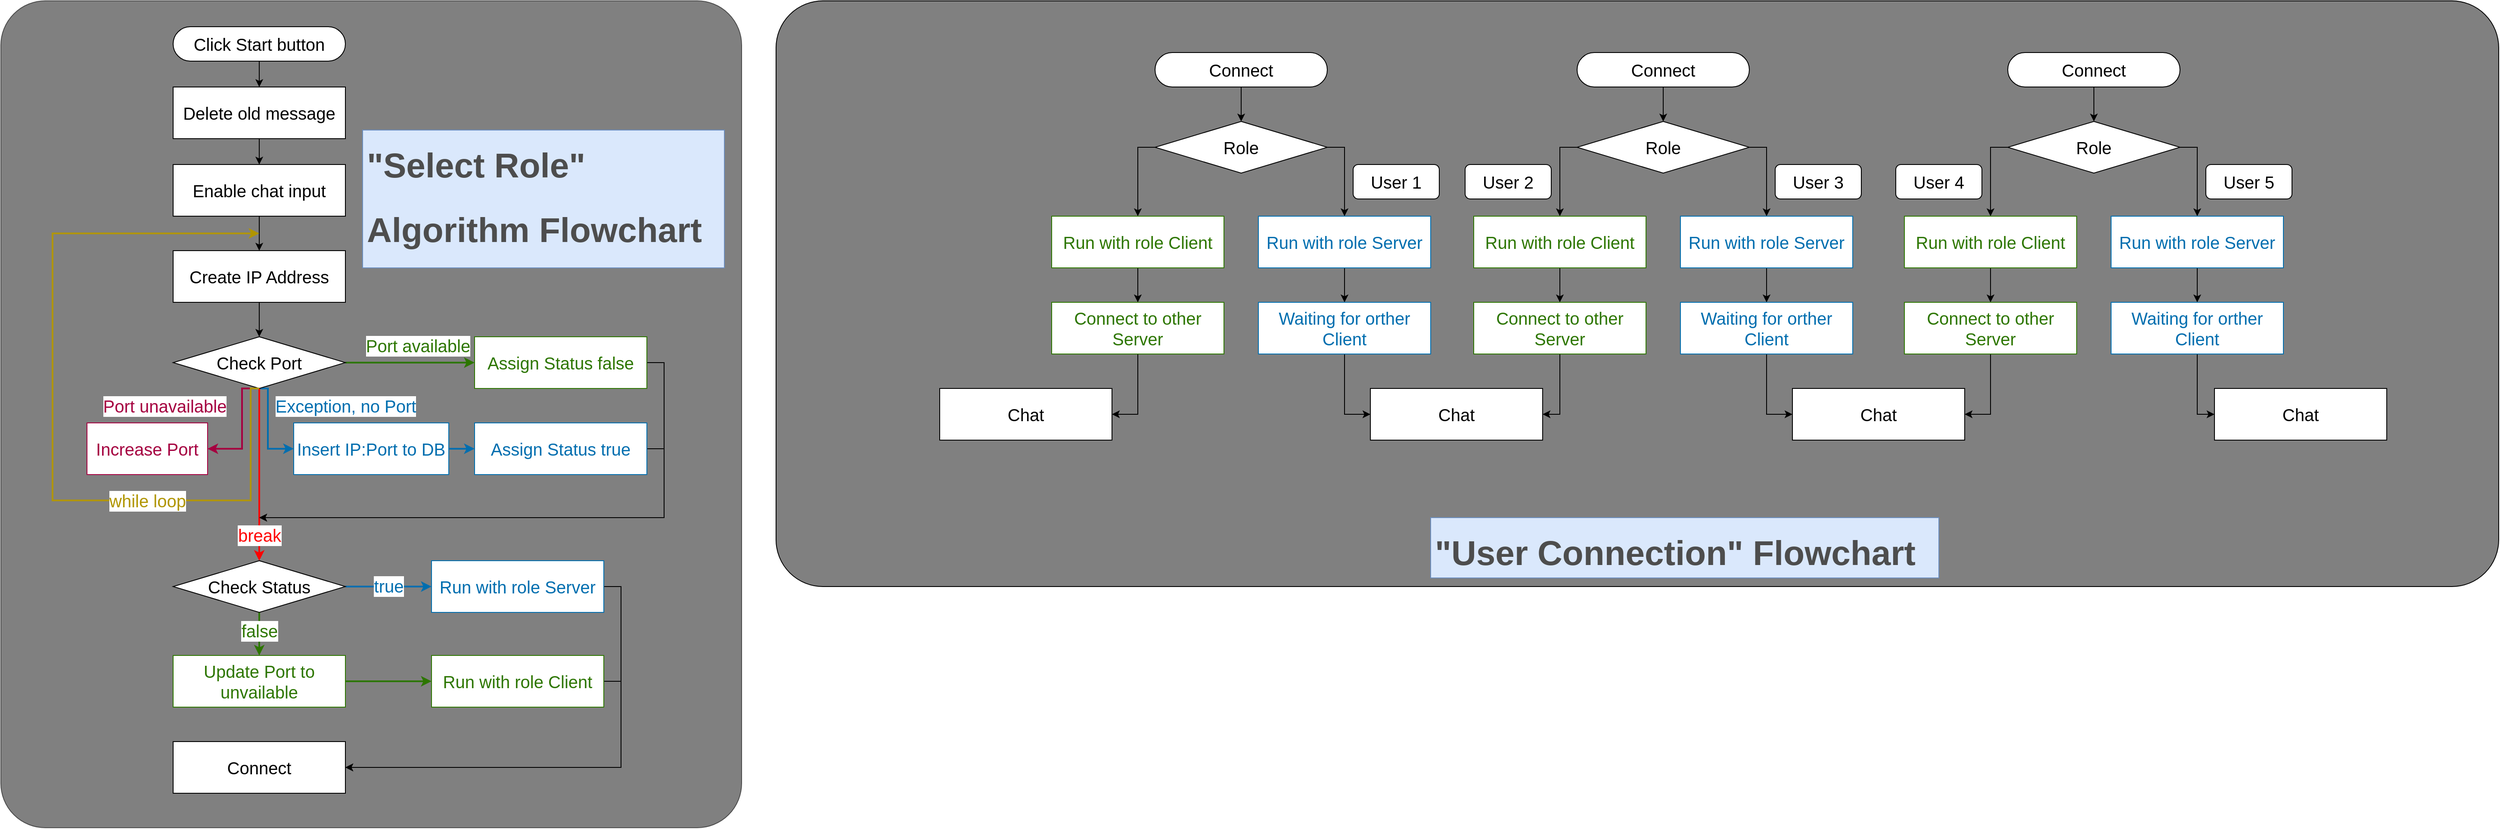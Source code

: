 <mxfile version="20.8.23" type="device"><diagram name="Trang-1" id="PsmDOjF-E5kS5jiY2zXC"><mxGraphModel dx="1235" dy="633" grid="1" gridSize="10" guides="1" tooltips="1" connect="1" arrows="1" fold="1" page="1" pageScale="1" pageWidth="827" pageHeight="1169" math="0" shadow="0"><root><mxCell id="0"/><mxCell id="1" parent="0"/><mxCell id="d3Tf6PIryPwRndbrKY4f-118" value="" style="rounded=1;whiteSpace=wrap;html=1;strokeColor=#000000;fontSize=20;fontColor=#4D4D4D;arcSize=8;fillColor=#808080;" parent="1" vertex="1"><mxGeometry x="940" y="40" width="2000" height="680" as="geometry"/></mxCell><mxCell id="d3Tf6PIryPwRndbrKY4f-116" value="" style="rounded=1;whiteSpace=wrap;html=1;strokeColor=#4D4D4D;fontSize=20;arcSize=6;fillColor=#808080;fontColor=#333333;" parent="1" vertex="1"><mxGeometry x="40" y="40" width="860" height="960" as="geometry"/></mxCell><mxCell id="d3Tf6PIryPwRndbrKY4f-47" style="edgeStyle=orthogonalEdgeStyle;rounded=0;orthogonalLoop=1;jettySize=auto;html=1;exitX=0.5;exitY=1;exitDx=0;exitDy=0;entryX=0.5;entryY=0;entryDx=0;entryDy=0;strokeColor=#000000;strokeWidth=1;fontSize=20;fontColor=#2D7600;" parent="1" source="d3Tf6PIryPwRndbrKY4f-1" target="d3Tf6PIryPwRndbrKY4f-3" edge="1"><mxGeometry relative="1" as="geometry"/></mxCell><mxCell id="d3Tf6PIryPwRndbrKY4f-1" value="&lt;font style=&quot;font-size: 20px;&quot;&gt;Click Start button&lt;/font&gt;" style="rounded=1;whiteSpace=wrap;html=1;arcSize=50;" parent="1" vertex="1"><mxGeometry x="240" y="70" width="200" height="40" as="geometry"/></mxCell><mxCell id="d3Tf6PIryPwRndbrKY4f-46" style="edgeStyle=orthogonalEdgeStyle;rounded=0;orthogonalLoop=1;jettySize=auto;html=1;exitX=0.5;exitY=1;exitDx=0;exitDy=0;entryX=0.5;entryY=0;entryDx=0;entryDy=0;strokeColor=#000000;strokeWidth=1;fontSize=20;fontColor=#2D7600;" parent="1" source="d3Tf6PIryPwRndbrKY4f-3" target="d3Tf6PIryPwRndbrKY4f-4" edge="1"><mxGeometry relative="1" as="geometry"/></mxCell><mxCell id="d3Tf6PIryPwRndbrKY4f-3" value="Delete old message" style="rounded=0;whiteSpace=wrap;html=1;fontSize=20;" parent="1" vertex="1"><mxGeometry x="240" y="140" width="200" height="60" as="geometry"/></mxCell><mxCell id="d3Tf6PIryPwRndbrKY4f-29" style="edgeStyle=orthogonalEdgeStyle;rounded=0;orthogonalLoop=1;jettySize=auto;html=1;exitX=0.5;exitY=1;exitDx=0;exitDy=0;entryX=0.5;entryY=0;entryDx=0;entryDy=0;fontSize=20;" parent="1" source="d3Tf6PIryPwRndbrKY4f-4" target="d3Tf6PIryPwRndbrKY4f-5" edge="1"><mxGeometry relative="1" as="geometry"/></mxCell><mxCell id="d3Tf6PIryPwRndbrKY4f-4" value="Enable chat input" style="rounded=0;whiteSpace=wrap;html=1;fontSize=20;" parent="1" vertex="1"><mxGeometry x="240" y="230" width="200" height="60" as="geometry"/></mxCell><mxCell id="d3Tf6PIryPwRndbrKY4f-27" style="edgeStyle=orthogonalEdgeStyle;rounded=0;orthogonalLoop=1;jettySize=auto;html=1;exitX=0.5;exitY=1;exitDx=0;exitDy=0;entryX=0.5;entryY=0;entryDx=0;entryDy=0;fontSize=20;" parent="1" source="d3Tf6PIryPwRndbrKY4f-5" target="d3Tf6PIryPwRndbrKY4f-6" edge="1"><mxGeometry relative="1" as="geometry"/></mxCell><mxCell id="d3Tf6PIryPwRndbrKY4f-5" value="Create IP Address" style="rounded=0;whiteSpace=wrap;html=1;fontSize=20;" parent="1" vertex="1"><mxGeometry x="240" y="330" width="200" height="60" as="geometry"/></mxCell><mxCell id="d3Tf6PIryPwRndbrKY4f-9" style="edgeStyle=orthogonalEdgeStyle;rounded=0;orthogonalLoop=1;jettySize=auto;html=1;exitX=1;exitY=0.5;exitDx=0;exitDy=0;entryX=0;entryY=0.5;entryDx=0;entryDy=0;fontSize=20;fillColor=#60a917;strokeColor=#2D7600;strokeWidth=2;" parent="1" source="d3Tf6PIryPwRndbrKY4f-6" target="d3Tf6PIryPwRndbrKY4f-8" edge="1"><mxGeometry relative="1" as="geometry"/></mxCell><mxCell id="d3Tf6PIryPwRndbrKY4f-22" value="Port available" style="edgeLabel;html=1;align=center;verticalAlign=middle;resizable=0;points=[];fontSize=20;fontColor=#2D7600;" parent="d3Tf6PIryPwRndbrKY4f-9" vertex="1" connectable="0"><mxGeometry x="-0.354" y="2" relative="1" as="geometry"><mxPoint x="35" y="-18" as="offset"/></mxGeometry></mxCell><mxCell id="d3Tf6PIryPwRndbrKY4f-11" style="edgeStyle=orthogonalEdgeStyle;rounded=0;orthogonalLoop=1;jettySize=auto;html=1;exitX=0.5;exitY=1;exitDx=0;exitDy=0;entryX=1;entryY=0.5;entryDx=0;entryDy=0;fontSize=20;fillColor=#d80073;strokeColor=#A50040;strokeWidth=2;" parent="1" source="d3Tf6PIryPwRndbrKY4f-6" target="d3Tf6PIryPwRndbrKY4f-10" edge="1"><mxGeometry relative="1" as="geometry"><Array as="points"><mxPoint x="320" y="490"/><mxPoint x="320" y="560"/></Array></mxGeometry></mxCell><mxCell id="d3Tf6PIryPwRndbrKY4f-23" value="Port unavailable" style="edgeLabel;html=1;align=center;verticalAlign=middle;resizable=0;points=[];fontSize=20;fontColor=#A50040;" parent="d3Tf6PIryPwRndbrKY4f-11" vertex="1" connectable="0"><mxGeometry x="0.349" y="3" relative="1" as="geometry"><mxPoint x="-93" y="-48" as="offset"/></mxGeometry></mxCell><mxCell id="d3Tf6PIryPwRndbrKY4f-14" style="edgeStyle=orthogonalEdgeStyle;rounded=0;orthogonalLoop=1;jettySize=auto;html=1;exitX=0.5;exitY=1;exitDx=0;exitDy=0;fontSize=20;entryX=0;entryY=0.5;entryDx=0;entryDy=0;fillColor=#1ba1e2;strokeColor=#006EAF;strokeWidth=2;" parent="1" source="d3Tf6PIryPwRndbrKY4f-6" target="d3Tf6PIryPwRndbrKY4f-13" edge="1"><mxGeometry relative="1" as="geometry"><Array as="points"><mxPoint x="350" y="490"/><mxPoint x="350" y="560"/></Array></mxGeometry></mxCell><mxCell id="d3Tf6PIryPwRndbrKY4f-24" value="Exception, no Port" style="edgeLabel;html=1;align=center;verticalAlign=middle;resizable=0;points=[];fontSize=20;fontColor=#006EAF;" parent="d3Tf6PIryPwRndbrKY4f-14" vertex="1" connectable="0"><mxGeometry x="0.18" y="4" relative="1" as="geometry"><mxPoint x="86" y="-35" as="offset"/></mxGeometry></mxCell><mxCell id="d3Tf6PIryPwRndbrKY4f-31" style="edgeStyle=orthogonalEdgeStyle;rounded=0;orthogonalLoop=1;jettySize=auto;html=1;exitX=0.5;exitY=1;exitDx=0;exitDy=0;fontSize=20;fillColor=#f8cecc;strokeColor=#FF0000;strokeWidth=2;fontColor=#FF0000;entryX=0.5;entryY=0;entryDx=0;entryDy=0;" parent="1" source="d3Tf6PIryPwRndbrKY4f-6" target="d3Tf6PIryPwRndbrKY4f-35" edge="1"><mxGeometry relative="1" as="geometry"><mxPoint x="340" y="700" as="targetPoint"/></mxGeometry></mxCell><mxCell id="d3Tf6PIryPwRndbrKY4f-32" value="break" style="edgeLabel;html=1;align=center;verticalAlign=middle;resizable=0;points=[];fontSize=20;fontColor=#FF0000;" parent="d3Tf6PIryPwRndbrKY4f-31" vertex="1" connectable="0"><mxGeometry x="0.325" y="2" relative="1" as="geometry"><mxPoint x="-2" y="37" as="offset"/></mxGeometry></mxCell><mxCell id="d3Tf6PIryPwRndbrKY4f-6" value="Check Port" style="rhombus;whiteSpace=wrap;html=1;fontSize=20;" parent="1" vertex="1"><mxGeometry x="240" y="430" width="200" height="60" as="geometry"/></mxCell><mxCell id="d3Tf6PIryPwRndbrKY4f-36" style="edgeStyle=orthogonalEdgeStyle;rounded=0;orthogonalLoop=1;jettySize=auto;html=1;exitX=1;exitY=0.5;exitDx=0;exitDy=0;strokeColor=#000000;strokeWidth=1;fontSize=20;fontColor=#000000;" parent="1" source="d3Tf6PIryPwRndbrKY4f-8" edge="1"><mxGeometry relative="1" as="geometry"><mxPoint x="340" y="640" as="targetPoint"/><Array as="points"><mxPoint x="810" y="460"/><mxPoint x="810" y="640"/></Array></mxGeometry></mxCell><mxCell id="d3Tf6PIryPwRndbrKY4f-8" value="Assign Status false" style="rounded=0;whiteSpace=wrap;html=1;fontSize=20;fontColor=#2D7600;strokeColor=#2D7600;" parent="1" vertex="1"><mxGeometry x="590" y="430" width="200" height="60" as="geometry"/></mxCell><mxCell id="d3Tf6PIryPwRndbrKY4f-10" value="Increase Port" style="rounded=0;whiteSpace=wrap;html=1;fontSize=20;strokeColor=#A50040;fontColor=#A50040;" parent="1" vertex="1"><mxGeometry x="140" y="530" width="140" height="60" as="geometry"/></mxCell><mxCell id="d3Tf6PIryPwRndbrKY4f-30" style="edgeStyle=orthogonalEdgeStyle;rounded=0;orthogonalLoop=1;jettySize=auto;html=1;exitX=1;exitY=0.5;exitDx=0;exitDy=0;entryX=0;entryY=0.5;entryDx=0;entryDy=0;fontSize=20;strokeColor=#006EAF;strokeWidth=2;" parent="1" source="d3Tf6PIryPwRndbrKY4f-13" target="d3Tf6PIryPwRndbrKY4f-15" edge="1"><mxGeometry relative="1" as="geometry"/></mxCell><mxCell id="d3Tf6PIryPwRndbrKY4f-13" value="Insert IP:Port to DB" style="rounded=0;whiteSpace=wrap;html=1;fontSize=20;strokeColor=#006EAF;fontColor=#006EAF;" parent="1" vertex="1"><mxGeometry x="380" y="530" width="180" height="60" as="geometry"/></mxCell><mxCell id="d3Tf6PIryPwRndbrKY4f-37" style="edgeStyle=orthogonalEdgeStyle;rounded=0;orthogonalLoop=1;jettySize=auto;html=1;exitX=1;exitY=0.5;exitDx=0;exitDy=0;strokeColor=#000000;strokeWidth=1;fontSize=20;fontColor=#000000;" parent="1" source="d3Tf6PIryPwRndbrKY4f-15" edge="1"><mxGeometry relative="1" as="geometry"><mxPoint x="340" y="640" as="targetPoint"/><Array as="points"><mxPoint x="810" y="560"/><mxPoint x="810" y="640"/></Array></mxGeometry></mxCell><mxCell id="d3Tf6PIryPwRndbrKY4f-15" value="Assign Status true" style="rounded=0;whiteSpace=wrap;html=1;fontSize=20;strokeColor=#006EAF;fontColor=#006EAF;" parent="1" vertex="1"><mxGeometry x="590" y="530" width="200" height="60" as="geometry"/></mxCell><mxCell id="d3Tf6PIryPwRndbrKY4f-26" style="edgeStyle=orthogonalEdgeStyle;rounded=0;orthogonalLoop=1;jettySize=auto;html=1;exitX=0.5;exitY=1;exitDx=0;exitDy=0;fontSize=20;fillColor=#e3c800;strokeColor=#B09500;strokeWidth=2;" parent="1" source="d3Tf6PIryPwRndbrKY4f-6" edge="1"><mxGeometry relative="1" as="geometry"><mxPoint x="340" y="310" as="targetPoint"/><Array as="points"><mxPoint x="330" y="490"/><mxPoint x="330" y="620"/><mxPoint x="100" y="620"/><mxPoint x="100" y="310"/></Array></mxGeometry></mxCell><mxCell id="d3Tf6PIryPwRndbrKY4f-33" value="while loop" style="edgeLabel;html=1;align=center;verticalAlign=middle;resizable=0;points=[];fontSize=20;fontColor=#B09500;" parent="d3Tf6PIryPwRndbrKY4f-26" vertex="1" connectable="0"><mxGeometry x="-0.575" y="-3" relative="1" as="geometry"><mxPoint x="-65" y="3" as="offset"/></mxGeometry></mxCell><mxCell id="d3Tf6PIryPwRndbrKY4f-41" style="edgeStyle=orthogonalEdgeStyle;rounded=0;orthogonalLoop=1;jettySize=auto;html=1;exitX=1;exitY=0.5;exitDx=0;exitDy=0;entryX=0;entryY=0.5;entryDx=0;entryDy=0;strokeColor=#006EAF;strokeWidth=2;fontSize=20;fontColor=#000000;fillColor=#1ba1e2;" parent="1" source="d3Tf6PIryPwRndbrKY4f-35" target="d3Tf6PIryPwRndbrKY4f-38" edge="1"><mxGeometry relative="1" as="geometry"><Array as="points"><mxPoint x="470" y="720"/><mxPoint x="470" y="720"/></Array></mxGeometry></mxCell><mxCell id="d3Tf6PIryPwRndbrKY4f-44" value="true" style="edgeLabel;html=1;align=center;verticalAlign=middle;resizable=0;points=[];fontSize=20;fontColor=#006EAF;" parent="d3Tf6PIryPwRndbrKY4f-41" vertex="1" connectable="0"><mxGeometry x="0.224" y="1" relative="1" as="geometry"><mxPoint x="-11" as="offset"/></mxGeometry></mxCell><mxCell id="d3Tf6PIryPwRndbrKY4f-42" style="edgeStyle=orthogonalEdgeStyle;rounded=0;orthogonalLoop=1;jettySize=auto;html=1;exitX=0.5;exitY=1;exitDx=0;exitDy=0;entryX=0.5;entryY=0;entryDx=0;entryDy=0;strokeColor=#2D7600;strokeWidth=2;fontSize=20;fontColor=#2D7600;" parent="1" source="d3Tf6PIryPwRndbrKY4f-35" target="d3Tf6PIryPwRndbrKY4f-40" edge="1"><mxGeometry relative="1" as="geometry"/></mxCell><mxCell id="d3Tf6PIryPwRndbrKY4f-45" value="false" style="edgeLabel;html=1;align=center;verticalAlign=middle;resizable=0;points=[];fontSize=20;fontColor=#2D7600;" parent="d3Tf6PIryPwRndbrKY4f-42" vertex="1" connectable="0"><mxGeometry x="-0.157" relative="1" as="geometry"><mxPoint as="offset"/></mxGeometry></mxCell><mxCell id="d3Tf6PIryPwRndbrKY4f-35" value="Check Status" style="rhombus;whiteSpace=wrap;html=1;strokeColor=#000000;fontSize=20;fontColor=#000000;" parent="1" vertex="1"><mxGeometry x="240" y="690" width="200" height="60" as="geometry"/></mxCell><mxCell id="d3Tf6PIryPwRndbrKY4f-68" style="edgeStyle=orthogonalEdgeStyle;rounded=0;orthogonalLoop=1;jettySize=auto;html=1;exitX=1;exitY=0.5;exitDx=0;exitDy=0;entryX=1;entryY=0.5;entryDx=0;entryDy=0;strokeColor=#000000;strokeWidth=1;fontSize=20;fontColor=#000000;" parent="1" source="d3Tf6PIryPwRndbrKY4f-38" target="d3Tf6PIryPwRndbrKY4f-67" edge="1"><mxGeometry relative="1" as="geometry"/></mxCell><mxCell id="d3Tf6PIryPwRndbrKY4f-38" value="Run with role Server" style="rounded=0;whiteSpace=wrap;html=1;fontSize=20;strokeColor=#006EAF;fontColor=#006EAF;" parent="1" vertex="1"><mxGeometry x="540" y="690" width="200" height="60" as="geometry"/></mxCell><mxCell id="d3Tf6PIryPwRndbrKY4f-69" style="edgeStyle=orthogonalEdgeStyle;rounded=0;orthogonalLoop=1;jettySize=auto;html=1;exitX=1;exitY=0.5;exitDx=0;exitDy=0;entryX=1;entryY=0.5;entryDx=0;entryDy=0;strokeColor=#000000;strokeWidth=1;fontSize=20;fontColor=#000000;" parent="1" source="d3Tf6PIryPwRndbrKY4f-39" target="d3Tf6PIryPwRndbrKY4f-67" edge="1"><mxGeometry relative="1" as="geometry"/></mxCell><mxCell id="d3Tf6PIryPwRndbrKY4f-39" value="Run with role Client" style="rounded=0;whiteSpace=wrap;html=1;strokeColor=#2D7600;fontSize=20;fontColor=#2D7600;" parent="1" vertex="1"><mxGeometry x="540" y="800" width="200" height="60" as="geometry"/></mxCell><mxCell id="d3Tf6PIryPwRndbrKY4f-43" style="edgeStyle=orthogonalEdgeStyle;rounded=0;orthogonalLoop=1;jettySize=auto;html=1;exitX=1;exitY=0.5;exitDx=0;exitDy=0;entryX=0;entryY=0.5;entryDx=0;entryDy=0;strokeColor=#2D7600;strokeWidth=2;fontSize=20;fontColor=#000000;fillColor=#60a917;" parent="1" source="d3Tf6PIryPwRndbrKY4f-40" target="d3Tf6PIryPwRndbrKY4f-39" edge="1"><mxGeometry relative="1" as="geometry"/></mxCell><mxCell id="d3Tf6PIryPwRndbrKY4f-40" value="Update Port to unvailable" style="rounded=0;whiteSpace=wrap;html=1;strokeColor=#2D7600;fontSize=20;fontColor=#2D7600;" parent="1" vertex="1"><mxGeometry x="240" y="800" width="200" height="60" as="geometry"/></mxCell><mxCell id="d3Tf6PIryPwRndbrKY4f-53" style="edgeStyle=orthogonalEdgeStyle;rounded=0;orthogonalLoop=1;jettySize=auto;html=1;exitX=0.5;exitY=1;exitDx=0;exitDy=0;entryX=0.5;entryY=0;entryDx=0;entryDy=0;strokeColor=#000000;strokeWidth=1;fontSize=20;fontColor=#2D7600;" parent="1" source="d3Tf6PIryPwRndbrKY4f-49" target="d3Tf6PIryPwRndbrKY4f-50" edge="1"><mxGeometry relative="1" as="geometry"/></mxCell><mxCell id="d3Tf6PIryPwRndbrKY4f-49" value="&lt;font style=&quot;font-size: 20px;&quot;&gt;Connect&lt;/font&gt;" style="rounded=1;whiteSpace=wrap;html=1;arcSize=50;" parent="1" vertex="1"><mxGeometry x="1380" y="100" width="200" height="40" as="geometry"/></mxCell><mxCell id="d3Tf6PIryPwRndbrKY4f-57" style="edgeStyle=orthogonalEdgeStyle;rounded=0;orthogonalLoop=1;jettySize=auto;html=1;exitX=0;exitY=0.5;exitDx=0;exitDy=0;entryX=0.5;entryY=0;entryDx=0;entryDy=0;strokeColor=#000000;strokeWidth=1;fontSize=20;fontColor=#2D7600;" parent="1" source="d3Tf6PIryPwRndbrKY4f-50" target="d3Tf6PIryPwRndbrKY4f-52" edge="1"><mxGeometry relative="1" as="geometry"/></mxCell><mxCell id="d3Tf6PIryPwRndbrKY4f-58" style="edgeStyle=orthogonalEdgeStyle;rounded=0;orthogonalLoop=1;jettySize=auto;html=1;exitX=1;exitY=0.5;exitDx=0;exitDy=0;strokeColor=#000000;strokeWidth=1;fontSize=20;fontColor=#2D7600;" parent="1" source="d3Tf6PIryPwRndbrKY4f-50" target="d3Tf6PIryPwRndbrKY4f-51" edge="1"><mxGeometry relative="1" as="geometry"/></mxCell><mxCell id="d3Tf6PIryPwRndbrKY4f-50" value="Role" style="rhombus;whiteSpace=wrap;html=1;fontSize=20;" parent="1" vertex="1"><mxGeometry x="1380" y="180" width="200" height="60" as="geometry"/></mxCell><mxCell id="d3Tf6PIryPwRndbrKY4f-63" style="edgeStyle=orthogonalEdgeStyle;rounded=0;orthogonalLoop=1;jettySize=auto;html=1;exitX=0.5;exitY=1;exitDx=0;exitDy=0;entryX=0.5;entryY=0;entryDx=0;entryDy=0;strokeColor=#000000;strokeWidth=1;fontSize=20;fontColor=#000000;" parent="1" source="d3Tf6PIryPwRndbrKY4f-51" target="d3Tf6PIryPwRndbrKY4f-60" edge="1"><mxGeometry relative="1" as="geometry"/></mxCell><mxCell id="d3Tf6PIryPwRndbrKY4f-51" value="Run with role Server" style="rounded=0;whiteSpace=wrap;html=1;fontSize=20;strokeColor=#006EAF;fontColor=#006EAF;" parent="1" vertex="1"><mxGeometry x="1500" y="290" width="200" height="60" as="geometry"/></mxCell><mxCell id="d3Tf6PIryPwRndbrKY4f-64" style="edgeStyle=orthogonalEdgeStyle;rounded=0;orthogonalLoop=1;jettySize=auto;html=1;exitX=0.5;exitY=1;exitDx=0;exitDy=0;strokeColor=#000000;strokeWidth=1;fontSize=20;fontColor=#000000;" parent="1" source="d3Tf6PIryPwRndbrKY4f-52" target="d3Tf6PIryPwRndbrKY4f-59" edge="1"><mxGeometry relative="1" as="geometry"/></mxCell><mxCell id="d3Tf6PIryPwRndbrKY4f-52" value="Run with role Client" style="rounded=0;whiteSpace=wrap;html=1;strokeColor=#2D7600;fontSize=20;fontColor=#2D7600;" parent="1" vertex="1"><mxGeometry x="1260" y="290" width="200" height="60" as="geometry"/></mxCell><mxCell id="d3Tf6PIryPwRndbrKY4f-66" style="edgeStyle=orthogonalEdgeStyle;rounded=0;orthogonalLoop=1;jettySize=auto;html=1;exitX=0.5;exitY=1;exitDx=0;exitDy=0;entryX=1;entryY=0.5;entryDx=0;entryDy=0;strokeColor=#000000;strokeWidth=1;fontSize=20;fontColor=#000000;" parent="1" source="d3Tf6PIryPwRndbrKY4f-59" target="d3Tf6PIryPwRndbrKY4f-62" edge="1"><mxGeometry relative="1" as="geometry"><mxPoint x="1370" y="530" as="targetPoint"/></mxGeometry></mxCell><mxCell id="d3Tf6PIryPwRndbrKY4f-59" value="Connect to other Server" style="rounded=0;whiteSpace=wrap;html=1;strokeColor=#2D7600;fontSize=20;fontColor=#2D7600;" parent="1" vertex="1"><mxGeometry x="1260" y="390" width="200" height="60" as="geometry"/></mxCell><mxCell id="d3Tf6PIryPwRndbrKY4f-65" style="edgeStyle=orthogonalEdgeStyle;rounded=0;orthogonalLoop=1;jettySize=auto;html=1;exitX=0.5;exitY=1;exitDx=0;exitDy=0;strokeColor=#000000;strokeWidth=1;fontSize=20;fontColor=#000000;entryX=0;entryY=0.5;entryDx=0;entryDy=0;" parent="1" source="d3Tf6PIryPwRndbrKY4f-60" target="d3Tf6PIryPwRndbrKY4f-97" edge="1"><mxGeometry relative="1" as="geometry"><mxPoint x="1660" y="530" as="targetPoint"/></mxGeometry></mxCell><mxCell id="d3Tf6PIryPwRndbrKY4f-60" value="Waiting for orther Client" style="rounded=0;whiteSpace=wrap;html=1;fontSize=20;strokeColor=#006EAF;fontColor=#006EAF;" parent="1" vertex="1"><mxGeometry x="1500" y="390" width="200" height="60" as="geometry"/></mxCell><mxCell id="d3Tf6PIryPwRndbrKY4f-62" value="Chat" style="rounded=0;whiteSpace=wrap;html=1;fontSize=20;" parent="1" vertex="1"><mxGeometry x="1130" y="490" width="200" height="60" as="geometry"/></mxCell><mxCell id="d3Tf6PIryPwRndbrKY4f-67" value="Connect" style="rounded=0;whiteSpace=wrap;html=1;fontSize=20;" parent="1" vertex="1"><mxGeometry x="240" y="900" width="200" height="60" as="geometry"/></mxCell><mxCell id="d3Tf6PIryPwRndbrKY4f-84" style="edgeStyle=orthogonalEdgeStyle;rounded=0;orthogonalLoop=1;jettySize=auto;html=1;exitX=0.5;exitY=1;exitDx=0;exitDy=0;entryX=0.5;entryY=0;entryDx=0;entryDy=0;strokeColor=#000000;strokeWidth=1;fontSize=20;fontColor=#2D7600;" parent="1" source="d3Tf6PIryPwRndbrKY4f-85" target="d3Tf6PIryPwRndbrKY4f-88" edge="1"><mxGeometry relative="1" as="geometry"/></mxCell><mxCell id="d3Tf6PIryPwRndbrKY4f-85" value="&lt;font style=&quot;font-size: 20px;&quot;&gt;Connect&lt;/font&gt;" style="rounded=1;whiteSpace=wrap;html=1;arcSize=50;" parent="1" vertex="1"><mxGeometry x="1870" y="100" width="200" height="40" as="geometry"/></mxCell><mxCell id="d3Tf6PIryPwRndbrKY4f-86" style="edgeStyle=orthogonalEdgeStyle;rounded=0;orthogonalLoop=1;jettySize=auto;html=1;exitX=0;exitY=0.5;exitDx=0;exitDy=0;entryX=0.5;entryY=0;entryDx=0;entryDy=0;strokeColor=#000000;strokeWidth=1;fontSize=20;fontColor=#2D7600;" parent="1" source="d3Tf6PIryPwRndbrKY4f-88" target="d3Tf6PIryPwRndbrKY4f-92" edge="1"><mxGeometry relative="1" as="geometry"/></mxCell><mxCell id="d3Tf6PIryPwRndbrKY4f-87" style="edgeStyle=orthogonalEdgeStyle;rounded=0;orthogonalLoop=1;jettySize=auto;html=1;exitX=1;exitY=0.5;exitDx=0;exitDy=0;strokeColor=#000000;strokeWidth=1;fontSize=20;fontColor=#2D7600;" parent="1" source="d3Tf6PIryPwRndbrKY4f-88" target="d3Tf6PIryPwRndbrKY4f-90" edge="1"><mxGeometry relative="1" as="geometry"/></mxCell><mxCell id="d3Tf6PIryPwRndbrKY4f-88" value="Role" style="rhombus;whiteSpace=wrap;html=1;fontSize=20;" parent="1" vertex="1"><mxGeometry x="1870" y="180" width="200" height="60" as="geometry"/></mxCell><mxCell id="d3Tf6PIryPwRndbrKY4f-89" style="edgeStyle=orthogonalEdgeStyle;rounded=0;orthogonalLoop=1;jettySize=auto;html=1;exitX=0.5;exitY=1;exitDx=0;exitDy=0;entryX=0.5;entryY=0;entryDx=0;entryDy=0;strokeColor=#000000;strokeWidth=1;fontSize=20;fontColor=#000000;" parent="1" source="d3Tf6PIryPwRndbrKY4f-90" target="d3Tf6PIryPwRndbrKY4f-96" edge="1"><mxGeometry relative="1" as="geometry"/></mxCell><mxCell id="d3Tf6PIryPwRndbrKY4f-90" value="Run with role Server" style="rounded=0;whiteSpace=wrap;html=1;fontSize=20;strokeColor=#006EAF;fontColor=#006EAF;" parent="1" vertex="1"><mxGeometry x="1990" y="290" width="200" height="60" as="geometry"/></mxCell><mxCell id="d3Tf6PIryPwRndbrKY4f-91" style="edgeStyle=orthogonalEdgeStyle;rounded=0;orthogonalLoop=1;jettySize=auto;html=1;exitX=0.5;exitY=1;exitDx=0;exitDy=0;strokeColor=#000000;strokeWidth=1;fontSize=20;fontColor=#000000;" parent="1" source="d3Tf6PIryPwRndbrKY4f-92" target="d3Tf6PIryPwRndbrKY4f-94" edge="1"><mxGeometry relative="1" as="geometry"/></mxCell><mxCell id="d3Tf6PIryPwRndbrKY4f-92" value="Run with role Client" style="rounded=0;whiteSpace=wrap;html=1;strokeColor=#2D7600;fontSize=20;fontColor=#2D7600;" parent="1" vertex="1"><mxGeometry x="1750" y="290" width="200" height="60" as="geometry"/></mxCell><mxCell id="d3Tf6PIryPwRndbrKY4f-93" style="edgeStyle=orthogonalEdgeStyle;rounded=0;orthogonalLoop=1;jettySize=auto;html=1;exitX=0.5;exitY=1;exitDx=0;exitDy=0;entryX=1;entryY=0.5;entryDx=0;entryDy=0;strokeColor=#000000;strokeWidth=1;fontSize=20;fontColor=#000000;" parent="1" source="d3Tf6PIryPwRndbrKY4f-94" target="d3Tf6PIryPwRndbrKY4f-97" edge="1"><mxGeometry relative="1" as="geometry"/></mxCell><mxCell id="d3Tf6PIryPwRndbrKY4f-94" value="Connect to other Server" style="rounded=0;whiteSpace=wrap;html=1;strokeColor=#2D7600;fontSize=20;fontColor=#2D7600;" parent="1" vertex="1"><mxGeometry x="1750" y="390" width="200" height="60" as="geometry"/></mxCell><mxCell id="d3Tf6PIryPwRndbrKY4f-114" style="edgeStyle=orthogonalEdgeStyle;rounded=0;orthogonalLoop=1;jettySize=auto;html=1;exitX=0.5;exitY=1;exitDx=0;exitDy=0;entryX=0;entryY=0.5;entryDx=0;entryDy=0;strokeColor=#000000;strokeWidth=1;fontSize=20;fontColor=#000000;" parent="1" source="d3Tf6PIryPwRndbrKY4f-96" target="d3Tf6PIryPwRndbrKY4f-111" edge="1"><mxGeometry relative="1" as="geometry"/></mxCell><mxCell id="d3Tf6PIryPwRndbrKY4f-96" value="Waiting for orther Client" style="rounded=0;whiteSpace=wrap;html=1;fontSize=20;strokeColor=#006EAF;fontColor=#006EAF;" parent="1" vertex="1"><mxGeometry x="1990" y="390" width="200" height="60" as="geometry"/></mxCell><mxCell id="d3Tf6PIryPwRndbrKY4f-97" value="Chat" style="rounded=0;whiteSpace=wrap;html=1;fontSize=20;" parent="1" vertex="1"><mxGeometry x="1630" y="490" width="200" height="60" as="geometry"/></mxCell><mxCell id="d3Tf6PIryPwRndbrKY4f-98" style="edgeStyle=orthogonalEdgeStyle;rounded=0;orthogonalLoop=1;jettySize=auto;html=1;exitX=0.5;exitY=1;exitDx=0;exitDy=0;entryX=0.5;entryY=0;entryDx=0;entryDy=0;strokeColor=#000000;strokeWidth=1;fontSize=20;fontColor=#2D7600;" parent="1" source="d3Tf6PIryPwRndbrKY4f-99" target="d3Tf6PIryPwRndbrKY4f-102" edge="1"><mxGeometry relative="1" as="geometry"/></mxCell><mxCell id="d3Tf6PIryPwRndbrKY4f-99" value="&lt;font style=&quot;font-size: 20px;&quot;&gt;Connect&lt;/font&gt;" style="rounded=1;whiteSpace=wrap;html=1;arcSize=50;" parent="1" vertex="1"><mxGeometry x="2370" y="100" width="200" height="40" as="geometry"/></mxCell><mxCell id="d3Tf6PIryPwRndbrKY4f-100" style="edgeStyle=orthogonalEdgeStyle;rounded=0;orthogonalLoop=1;jettySize=auto;html=1;exitX=0;exitY=0.5;exitDx=0;exitDy=0;entryX=0.5;entryY=0;entryDx=0;entryDy=0;strokeColor=#000000;strokeWidth=1;fontSize=20;fontColor=#2D7600;" parent="1" source="d3Tf6PIryPwRndbrKY4f-102" target="d3Tf6PIryPwRndbrKY4f-106" edge="1"><mxGeometry relative="1" as="geometry"/></mxCell><mxCell id="d3Tf6PIryPwRndbrKY4f-101" style="edgeStyle=orthogonalEdgeStyle;rounded=0;orthogonalLoop=1;jettySize=auto;html=1;exitX=1;exitY=0.5;exitDx=0;exitDy=0;strokeColor=#000000;strokeWidth=1;fontSize=20;fontColor=#2D7600;" parent="1" source="d3Tf6PIryPwRndbrKY4f-102" target="d3Tf6PIryPwRndbrKY4f-104" edge="1"><mxGeometry relative="1" as="geometry"/></mxCell><mxCell id="d3Tf6PIryPwRndbrKY4f-102" value="Role" style="rhombus;whiteSpace=wrap;html=1;fontSize=20;" parent="1" vertex="1"><mxGeometry x="2370" y="180" width="200" height="60" as="geometry"/></mxCell><mxCell id="d3Tf6PIryPwRndbrKY4f-103" style="edgeStyle=orthogonalEdgeStyle;rounded=0;orthogonalLoop=1;jettySize=auto;html=1;exitX=0.5;exitY=1;exitDx=0;exitDy=0;entryX=0.5;entryY=0;entryDx=0;entryDy=0;strokeColor=#000000;strokeWidth=1;fontSize=20;fontColor=#000000;" parent="1" source="d3Tf6PIryPwRndbrKY4f-104" target="d3Tf6PIryPwRndbrKY4f-110" edge="1"><mxGeometry relative="1" as="geometry"/></mxCell><mxCell id="d3Tf6PIryPwRndbrKY4f-104" value="Run with role Server" style="rounded=0;whiteSpace=wrap;html=1;fontSize=20;strokeColor=#006EAF;fontColor=#006EAF;" parent="1" vertex="1"><mxGeometry x="2490" y="290" width="200" height="60" as="geometry"/></mxCell><mxCell id="d3Tf6PIryPwRndbrKY4f-105" style="edgeStyle=orthogonalEdgeStyle;rounded=0;orthogonalLoop=1;jettySize=auto;html=1;exitX=0.5;exitY=1;exitDx=0;exitDy=0;strokeColor=#000000;strokeWidth=1;fontSize=20;fontColor=#000000;" parent="1" source="d3Tf6PIryPwRndbrKY4f-106" target="d3Tf6PIryPwRndbrKY4f-108" edge="1"><mxGeometry relative="1" as="geometry"/></mxCell><mxCell id="d3Tf6PIryPwRndbrKY4f-106" value="Run with role Client" style="rounded=0;whiteSpace=wrap;html=1;strokeColor=#2D7600;fontSize=20;fontColor=#2D7600;" parent="1" vertex="1"><mxGeometry x="2250" y="290" width="200" height="60" as="geometry"/></mxCell><mxCell id="d3Tf6PIryPwRndbrKY4f-107" style="edgeStyle=orthogonalEdgeStyle;rounded=0;orthogonalLoop=1;jettySize=auto;html=1;exitX=0.5;exitY=1;exitDx=0;exitDy=0;strokeColor=#000000;strokeWidth=1;fontSize=20;fontColor=#000000;entryX=1;entryY=0.5;entryDx=0;entryDy=0;" parent="1" source="d3Tf6PIryPwRndbrKY4f-108" target="d3Tf6PIryPwRndbrKY4f-111" edge="1"><mxGeometry relative="1" as="geometry"><mxPoint x="2280" y="540" as="targetPoint"/></mxGeometry></mxCell><mxCell id="d3Tf6PIryPwRndbrKY4f-108" value="Connect to other Server" style="rounded=0;whiteSpace=wrap;html=1;strokeColor=#2D7600;fontSize=20;fontColor=#2D7600;" parent="1" vertex="1"><mxGeometry x="2250" y="390" width="200" height="60" as="geometry"/></mxCell><mxCell id="d3Tf6PIryPwRndbrKY4f-109" style="edgeStyle=orthogonalEdgeStyle;rounded=0;orthogonalLoop=1;jettySize=auto;html=1;exitX=0.5;exitY=1;exitDx=0;exitDy=0;strokeColor=#000000;strokeWidth=1;fontSize=20;fontColor=#000000;entryX=0;entryY=0.5;entryDx=0;entryDy=0;" parent="1" source="d3Tf6PIryPwRndbrKY4f-110" target="d3Tf6PIryPwRndbrKY4f-115" edge="1"><mxGeometry relative="1" as="geometry"><mxPoint x="2540" y="530" as="targetPoint"/></mxGeometry></mxCell><mxCell id="d3Tf6PIryPwRndbrKY4f-110" value="Waiting for orther Client" style="rounded=0;whiteSpace=wrap;html=1;fontSize=20;strokeColor=#006EAF;fontColor=#006EAF;" parent="1" vertex="1"><mxGeometry x="2490" y="390" width="200" height="60" as="geometry"/></mxCell><mxCell id="d3Tf6PIryPwRndbrKY4f-111" value="Chat" style="rounded=0;whiteSpace=wrap;html=1;fontSize=20;" parent="1" vertex="1"><mxGeometry x="2120" y="490" width="200" height="60" as="geometry"/></mxCell><mxCell id="d3Tf6PIryPwRndbrKY4f-115" value="Chat" style="rounded=0;whiteSpace=wrap;html=1;fontSize=20;" parent="1" vertex="1"><mxGeometry x="2610" y="490" width="200" height="60" as="geometry"/></mxCell><mxCell id="d3Tf6PIryPwRndbrKY4f-117" value="&lt;h1&gt;&quot;Select Role&quot;&amp;nbsp;&lt;/h1&gt;&lt;h1&gt;Algorithm Flowchart&lt;br&gt;&lt;/h1&gt;" style="text;html=1;strokeColor=#6c8ebf;fillColor=#dae8fc;spacing=5;spacingTop=-20;whiteSpace=wrap;overflow=hidden;rounded=0;fontSize=20;fontColor=#4D4D4D;" parent="1" vertex="1"><mxGeometry x="460" y="190" width="420" height="160" as="geometry"/></mxCell><mxCell id="d3Tf6PIryPwRndbrKY4f-119" value="&lt;h1&gt;&quot;User Connection&quot; Flowchart&lt;br&gt;&lt;/h1&gt;" style="text;html=1;strokeColor=#6c8ebf;fillColor=#dae8fc;spacing=5;spacingTop=-20;whiteSpace=wrap;overflow=hidden;rounded=0;fontSize=20;fontColor=#4D4D4D;" parent="1" vertex="1"><mxGeometry x="1700" y="640" width="590" height="70" as="geometry"/></mxCell><mxCell id="dWHNk9HBGvygyCW_bzmb-1" value="&lt;font style=&quot;font-size: 20px;&quot;&gt;User 1&lt;/font&gt;" style="rounded=1;whiteSpace=wrap;html=1;" parent="1" vertex="1"><mxGeometry x="1610" y="230" width="100" height="40" as="geometry"/></mxCell><mxCell id="dWHNk9HBGvygyCW_bzmb-2" value="&lt;font style=&quot;font-size: 20px;&quot;&gt;User 2&lt;/font&gt;" style="rounded=1;whiteSpace=wrap;html=1;" parent="1" vertex="1"><mxGeometry x="1740" y="230" width="100" height="40" as="geometry"/></mxCell><mxCell id="dWHNk9HBGvygyCW_bzmb-3" value="&lt;font style=&quot;font-size: 20px;&quot;&gt;User 3&lt;/font&gt;" style="rounded=1;whiteSpace=wrap;html=1;" parent="1" vertex="1"><mxGeometry x="2100" y="230" width="100" height="40" as="geometry"/></mxCell><mxCell id="dWHNk9HBGvygyCW_bzmb-4" value="&lt;font style=&quot;font-size: 20px;&quot;&gt;User 4&lt;/font&gt;" style="rounded=1;whiteSpace=wrap;html=1;" parent="1" vertex="1"><mxGeometry x="2240" y="230" width="100" height="40" as="geometry"/></mxCell><mxCell id="dWHNk9HBGvygyCW_bzmb-5" value="&lt;font style=&quot;font-size: 20px;&quot;&gt;User 5&lt;/font&gt;" style="rounded=1;whiteSpace=wrap;html=1;" parent="1" vertex="1"><mxGeometry x="2600" y="230" width="100" height="40" as="geometry"/></mxCell></root></mxGraphModel></diagram></mxfile>
